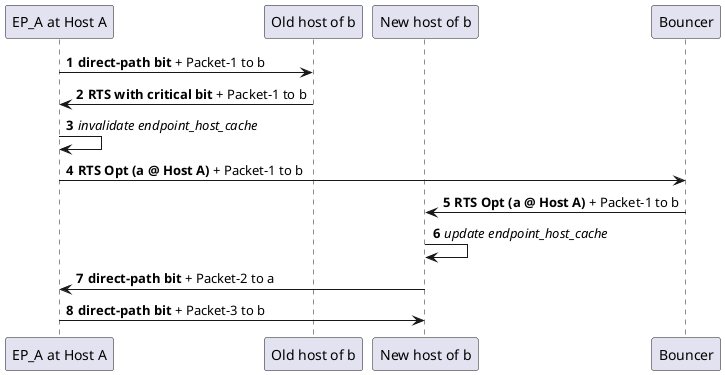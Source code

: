 @startuml
autonumber
participant "EP_A at Host A" as a
participant "Old host of b" as old
participant "New host of b" as b
participant "Bouncer" as S
a -> old: **direct-path bit** + Packet-1 to b
old -> a: **RTS with critical bit** + Packet-1 to b
a -> a: //invalidate endpoint_host_cache//
a -> S: **RTS Opt (a @ Host A)** + Packet-1 to b
S -> b: **RTS Opt (a @ Host A)** + Packet-1 to b
b -> b: //update endpoint_host_cache//
b -> a: **direct-path bit** + Packet-2 to a
a -> b: **direct-path bit** + Packet-3 to b
@enduml